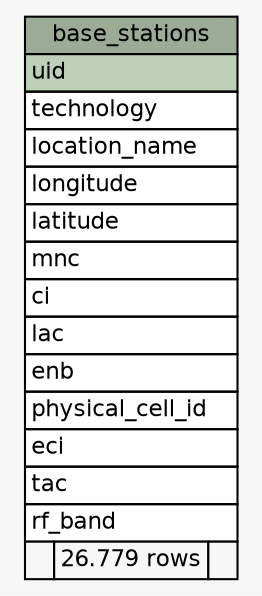 // dot 2.38.0 on Windows 8 6.2
// SchemaSpy rev 590
digraph "base_stations" {
  graph [
    rankdir="RL"
    bgcolor="#f7f7f7"
    nodesep="0.18"
    ranksep="0.46"
    fontname="Helvetica"
    fontsize="11"
  ];
  node [
    fontname="Helvetica"
    fontsize="11"
    shape="plaintext"
  ];
  edge [
    arrowsize="0.8"
  ];
  "base_stations" [
    label=<
    <TABLE BORDER="0" CELLBORDER="1" CELLSPACING="0" BGCOLOR="#ffffff">
      <TR><TD COLSPAN="3" BGCOLOR="#9bab96" ALIGN="CENTER">base_stations</TD></TR>
      <TR><TD PORT="uid" COLSPAN="3" BGCOLOR="#bed1b8" ALIGN="LEFT">uid</TD></TR>
      <TR><TD PORT="technology" COLSPAN="3" ALIGN="LEFT">technology</TD></TR>
      <TR><TD PORT="location_name" COLSPAN="3" ALIGN="LEFT">location_name</TD></TR>
      <TR><TD PORT="longitude" COLSPAN="3" ALIGN="LEFT">longitude</TD></TR>
      <TR><TD PORT="latitude" COLSPAN="3" ALIGN="LEFT">latitude</TD></TR>
      <TR><TD PORT="mnc" COLSPAN="3" ALIGN="LEFT">mnc</TD></TR>
      <TR><TD PORT="ci" COLSPAN="3" ALIGN="LEFT">ci</TD></TR>
      <TR><TD PORT="lac" COLSPAN="3" ALIGN="LEFT">lac</TD></TR>
      <TR><TD PORT="enb" COLSPAN="3" ALIGN="LEFT">enb</TD></TR>
      <TR><TD PORT="physical_cell_id" COLSPAN="3" ALIGN="LEFT">physical_cell_id</TD></TR>
      <TR><TD PORT="eci" COLSPAN="3" ALIGN="LEFT">eci</TD></TR>
      <TR><TD PORT="tac" COLSPAN="3" ALIGN="LEFT">tac</TD></TR>
      <TR><TD PORT="rf_band" COLSPAN="3" ALIGN="LEFT">rf_band</TD></TR>
      <TR><TD ALIGN="LEFT" BGCOLOR="#f7f7f7">  </TD><TD ALIGN="RIGHT" BGCOLOR="#f7f7f7">26.779 rows</TD><TD ALIGN="RIGHT" BGCOLOR="#f7f7f7">  </TD></TR>
    </TABLE>>
    URL="tables/base_stations.html"
    tooltip="base_stations"
  ];
}
